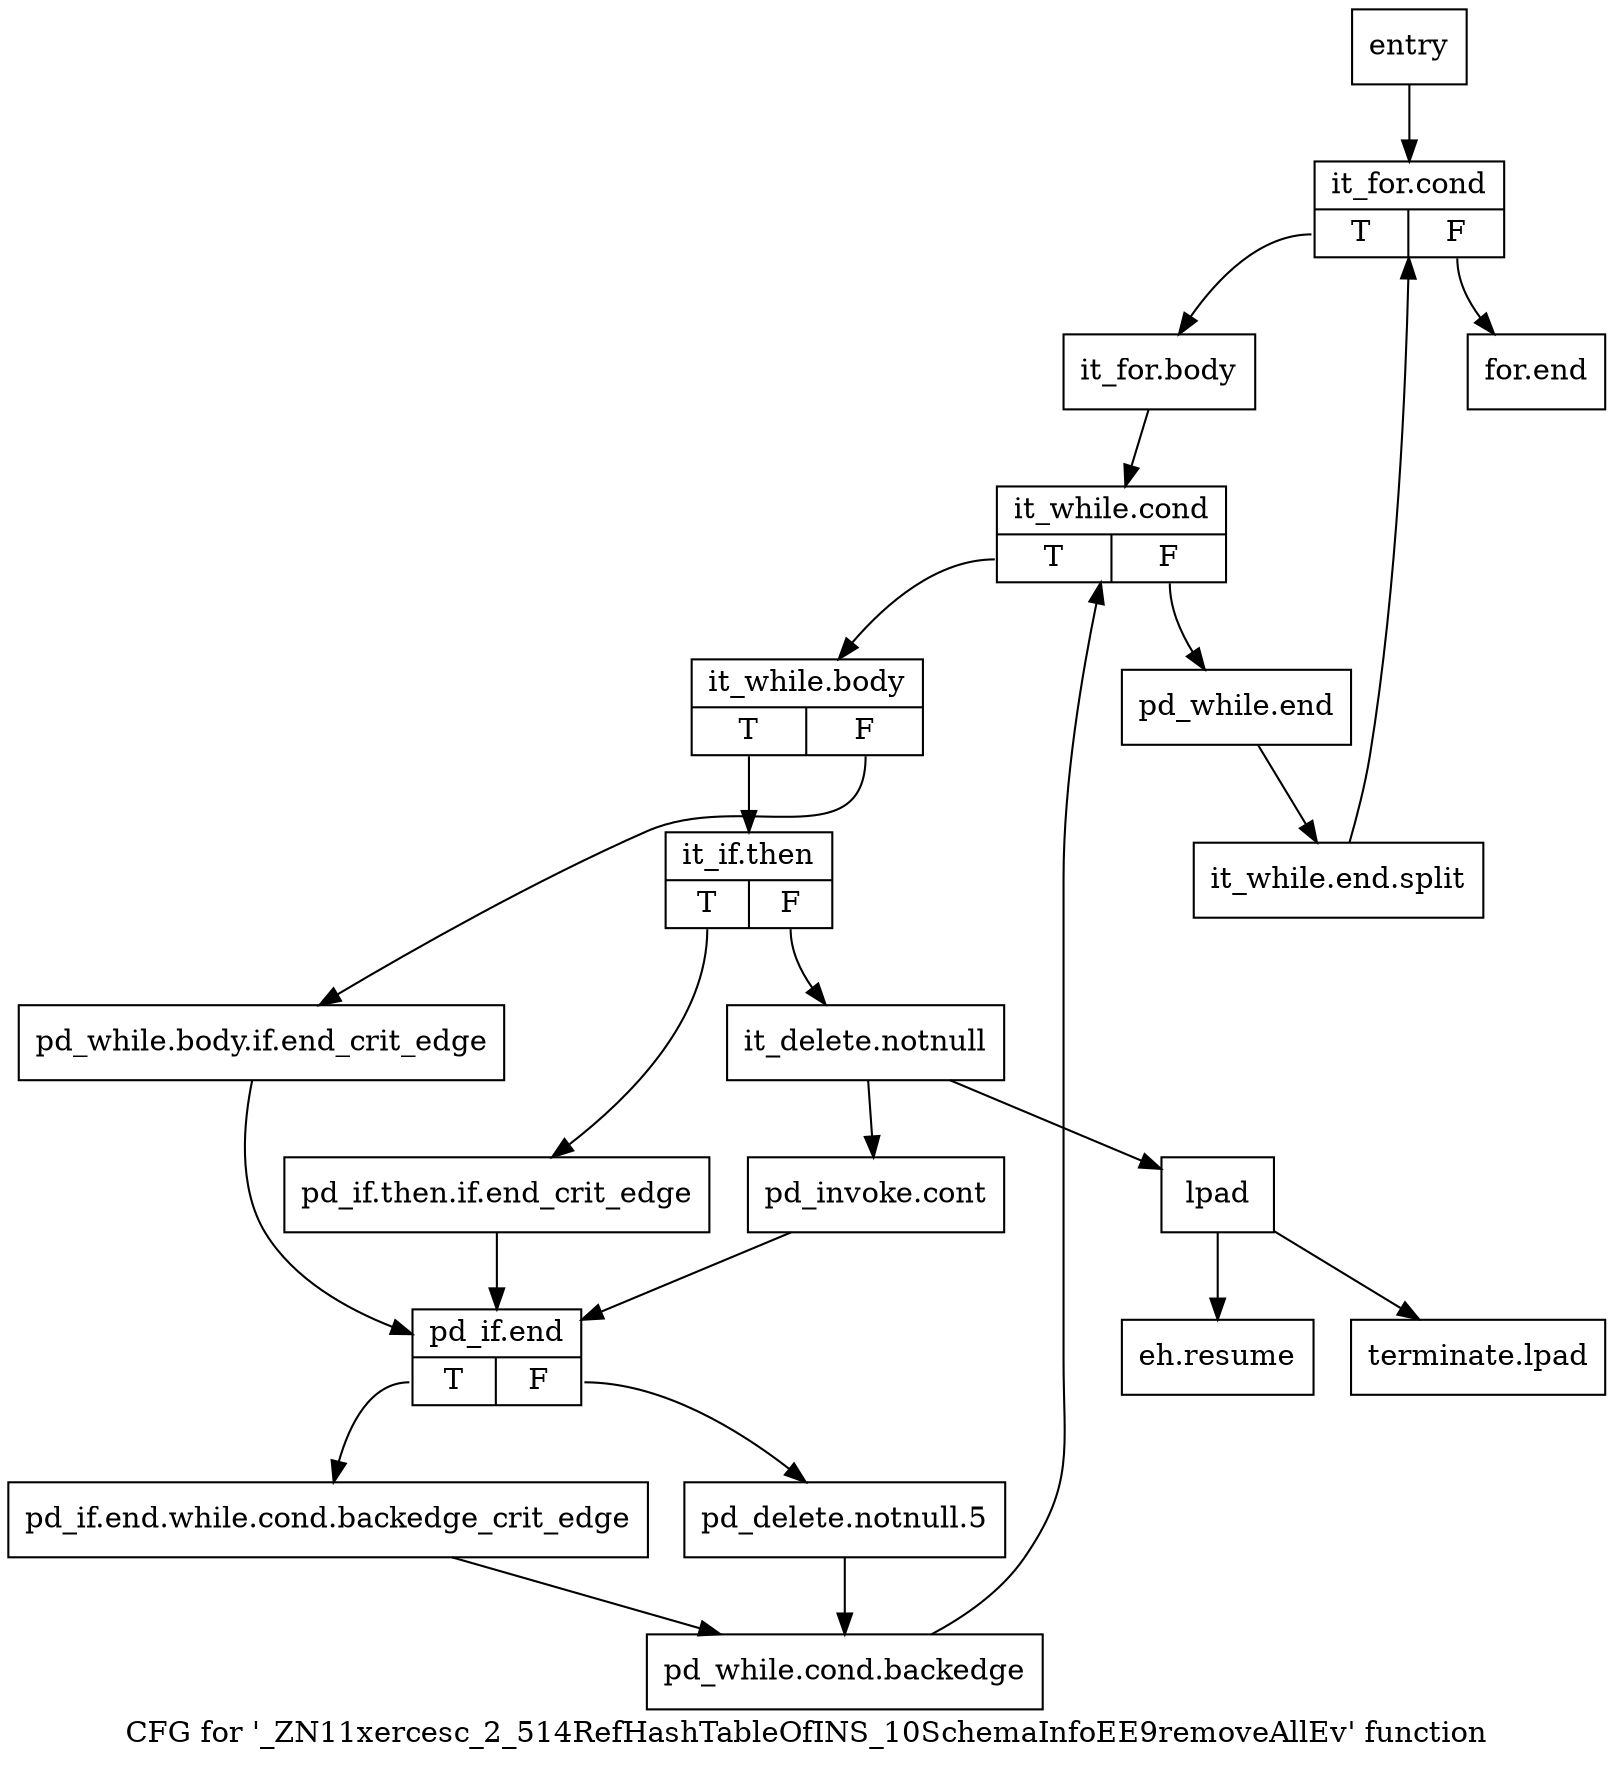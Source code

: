 digraph "CFG for '_ZN11xercesc_2_514RefHashTableOfINS_10SchemaInfoEE9removeAllEv' function" {
	label="CFG for '_ZN11xercesc_2_514RefHashTableOfINS_10SchemaInfoEE9removeAllEv' function";

	Node0x4d05470 [shape=record,label="{entry}"];
	Node0x4d05470 -> Node0x4d0dd10;
	Node0x4d0dd10 [shape=record,label="{it_for.cond|{<s0>T|<s1>F}}"];
	Node0x4d0dd10:s0 -> Node0x4d0e230;
	Node0x4d0dd10:s1 -> Node0x4d0e690;
	Node0x4d0e230 [shape=record,label="{it_for.body}"];
	Node0x4d0e230 -> Node0x4d0e280;
	Node0x4d0e280 [shape=record,label="{it_while.cond|{<s0>T|<s1>F}}"];
	Node0x4d0e280:s0 -> Node0x4d0e2d0;
	Node0x4d0e280:s1 -> Node0x4d0e640;
	Node0x4d0e2d0 [shape=record,label="{it_while.body|{<s0>T|<s1>F}}"];
	Node0x4d0e2d0:s0 -> Node0x4d0e370;
	Node0x4d0e2d0:s1 -> Node0x4d0e320;
	Node0x4d0e320 [shape=record,label="{pd_while.body.if.end_crit_edge}"];
	Node0x4d0e320 -> Node0x4d0e500;
	Node0x4d0e370 [shape=record,label="{it_if.then|{<s0>T|<s1>F}}"];
	Node0x4d0e370:s0 -> Node0x4d0e3c0;
	Node0x4d0e370:s1 -> Node0x4d0e410;
	Node0x4d0e3c0 [shape=record,label="{pd_if.then.if.end_crit_edge}"];
	Node0x4d0e3c0 -> Node0x4d0e500;
	Node0x4d0e410 [shape=record,label="{it_delete.notnull}"];
	Node0x4d0e410 -> Node0x4d0e460;
	Node0x4d0e410 -> Node0x4d0e4b0;
	Node0x4d0e460 [shape=record,label="{pd_invoke.cont}"];
	Node0x4d0e460 -> Node0x4d0e500;
	Node0x4d0e4b0 [shape=record,label="{lpad}"];
	Node0x4d0e4b0 -> Node0x4d0e6e0;
	Node0x4d0e4b0 -> Node0x4d0e730;
	Node0x4d0e500 [shape=record,label="{pd_if.end|{<s0>T|<s1>F}}"];
	Node0x4d0e500:s0 -> Node0x4d0e550;
	Node0x4d0e500:s1 -> Node0x4d0e5a0;
	Node0x4d0e550 [shape=record,label="{pd_if.end.while.cond.backedge_crit_edge}"];
	Node0x4d0e550 -> Node0x4d0e5f0;
	Node0x4d0e5a0 [shape=record,label="{pd_delete.notnull.5}"];
	Node0x4d0e5a0 -> Node0x4d0e5f0;
	Node0x4d0e5f0 [shape=record,label="{pd_while.cond.backedge}"];
	Node0x4d0e5f0 -> Node0x4d0e280;
	Node0x4d0e640 [shape=record,label="{pd_while.end}"];
	Node0x4d0e640 -> Node0xb1936e0;
	Node0xb1936e0 [shape=record,label="{it_while.end.split}"];
	Node0xb1936e0 -> Node0x4d0dd10;
	Node0x4d0e690 [shape=record,label="{for.end}"];
	Node0x4d0e6e0 [shape=record,label="{eh.resume}"];
	Node0x4d0e730 [shape=record,label="{terminate.lpad}"];
}
